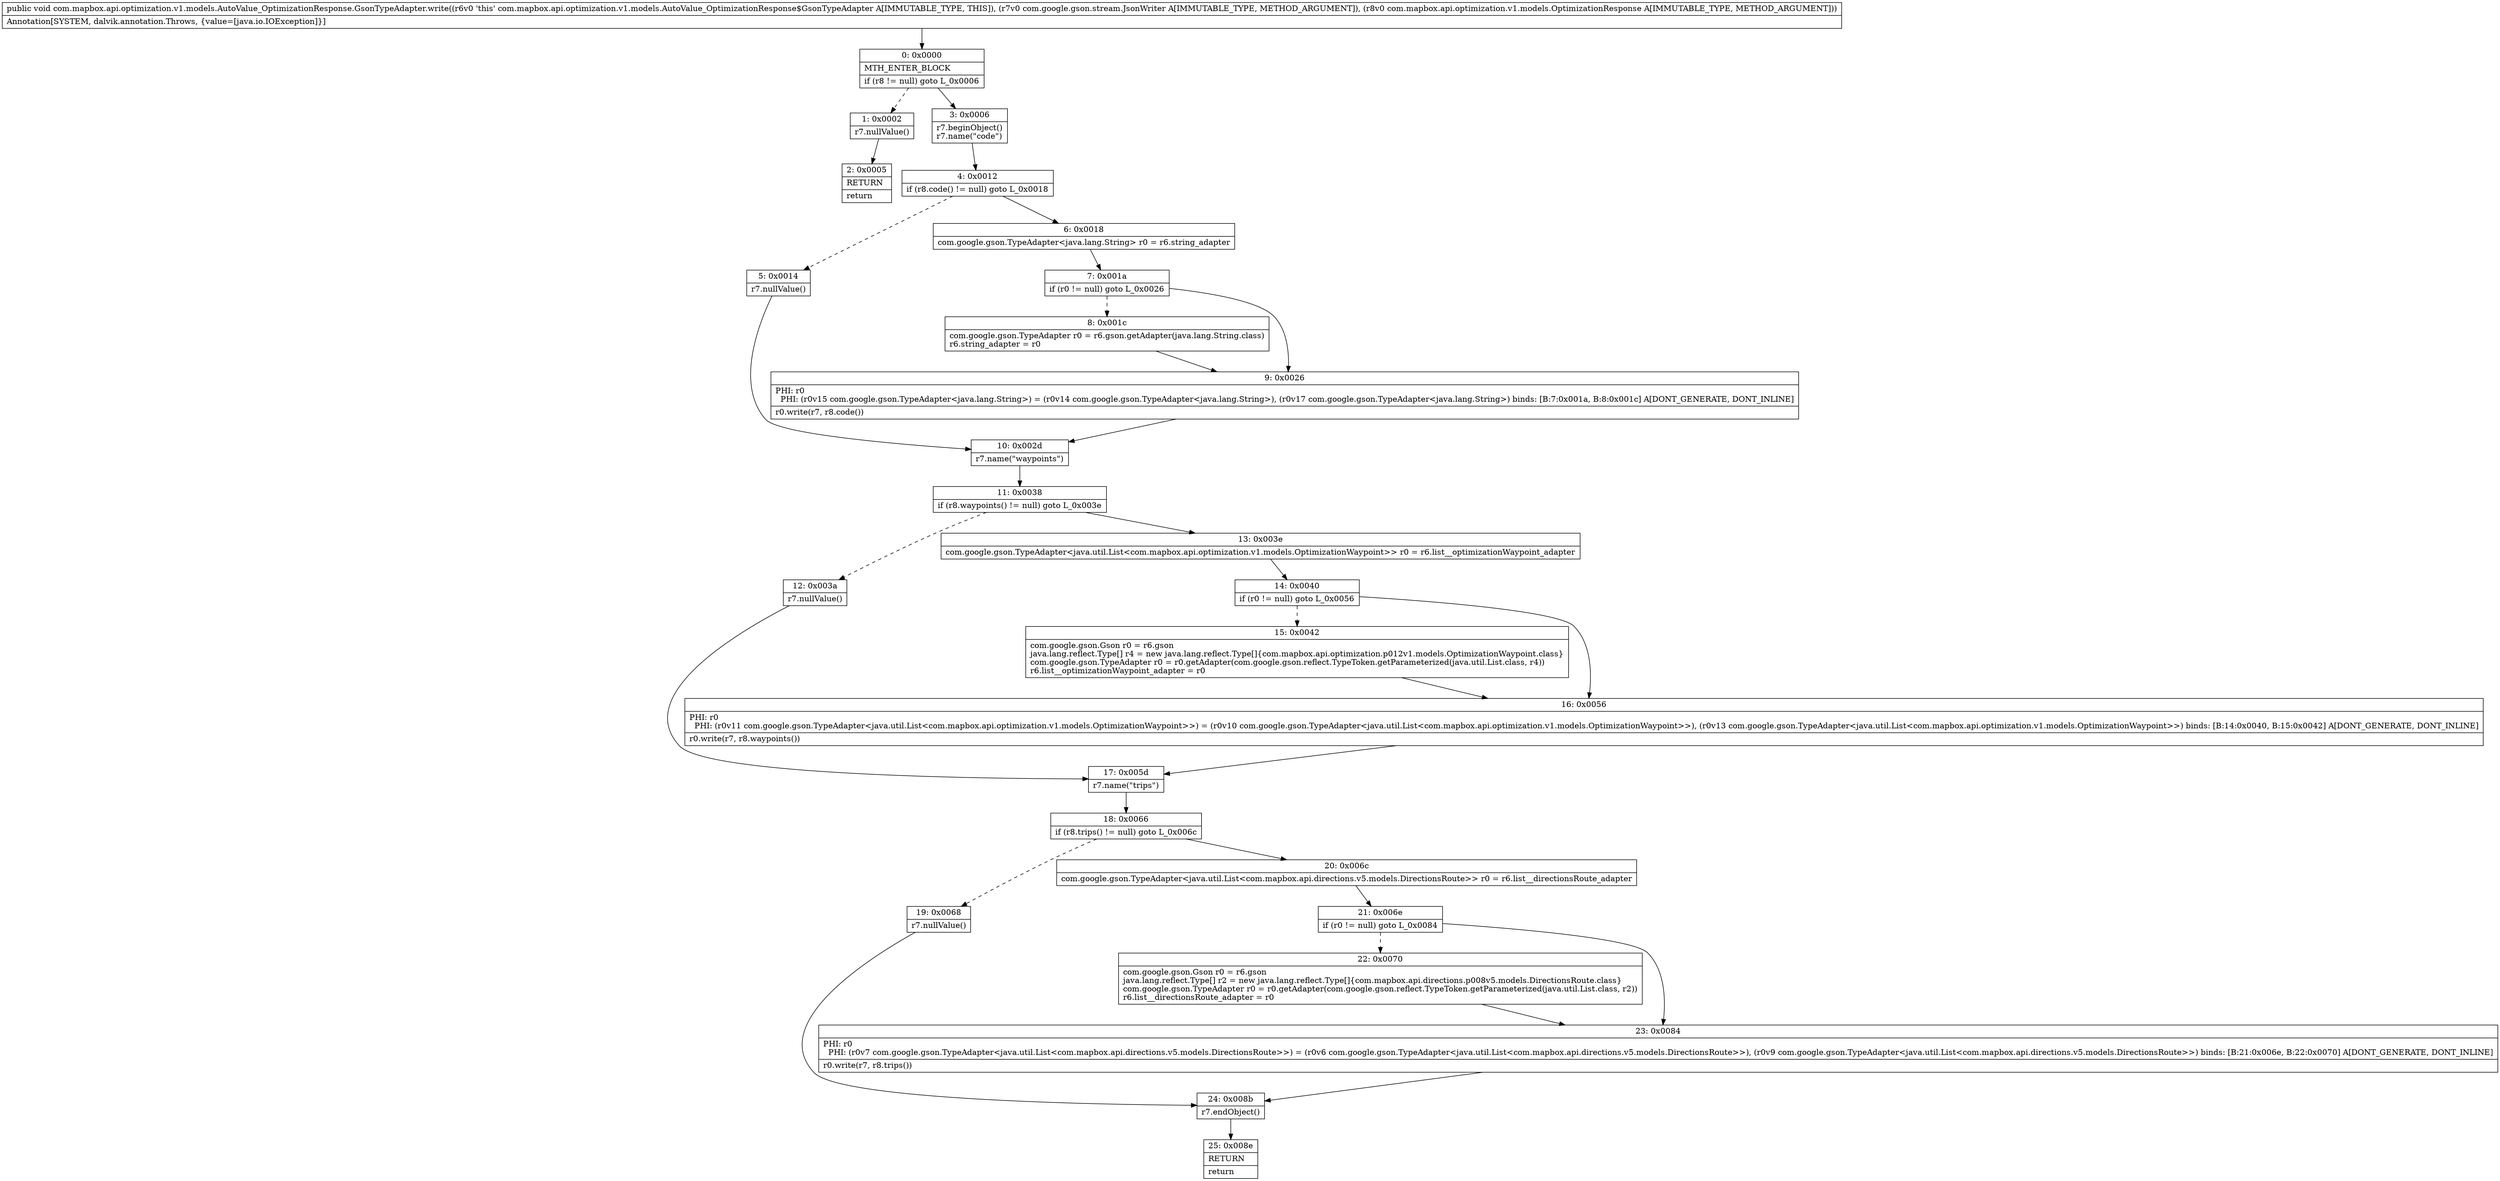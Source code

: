 digraph "CFG forcom.mapbox.api.optimization.v1.models.AutoValue_OptimizationResponse.GsonTypeAdapter.write(Lcom\/google\/gson\/stream\/JsonWriter;Lcom\/mapbox\/api\/optimization\/v1\/models\/OptimizationResponse;)V" {
Node_0 [shape=record,label="{0\:\ 0x0000|MTH_ENTER_BLOCK\l|if (r8 != null) goto L_0x0006\l}"];
Node_1 [shape=record,label="{1\:\ 0x0002|r7.nullValue()\l}"];
Node_2 [shape=record,label="{2\:\ 0x0005|RETURN\l|return\l}"];
Node_3 [shape=record,label="{3\:\ 0x0006|r7.beginObject()\lr7.name(\"code\")\l}"];
Node_4 [shape=record,label="{4\:\ 0x0012|if (r8.code() != null) goto L_0x0018\l}"];
Node_5 [shape=record,label="{5\:\ 0x0014|r7.nullValue()\l}"];
Node_6 [shape=record,label="{6\:\ 0x0018|com.google.gson.TypeAdapter\<java.lang.String\> r0 = r6.string_adapter\l}"];
Node_7 [shape=record,label="{7\:\ 0x001a|if (r0 != null) goto L_0x0026\l}"];
Node_8 [shape=record,label="{8\:\ 0x001c|com.google.gson.TypeAdapter r0 = r6.gson.getAdapter(java.lang.String.class)\lr6.string_adapter = r0\l}"];
Node_9 [shape=record,label="{9\:\ 0x0026|PHI: r0 \l  PHI: (r0v15 com.google.gson.TypeAdapter\<java.lang.String\>) = (r0v14 com.google.gson.TypeAdapter\<java.lang.String\>), (r0v17 com.google.gson.TypeAdapter\<java.lang.String\>) binds: [B:7:0x001a, B:8:0x001c] A[DONT_GENERATE, DONT_INLINE]\l|r0.write(r7, r8.code())\l}"];
Node_10 [shape=record,label="{10\:\ 0x002d|r7.name(\"waypoints\")\l}"];
Node_11 [shape=record,label="{11\:\ 0x0038|if (r8.waypoints() != null) goto L_0x003e\l}"];
Node_12 [shape=record,label="{12\:\ 0x003a|r7.nullValue()\l}"];
Node_13 [shape=record,label="{13\:\ 0x003e|com.google.gson.TypeAdapter\<java.util.List\<com.mapbox.api.optimization.v1.models.OptimizationWaypoint\>\> r0 = r6.list__optimizationWaypoint_adapter\l}"];
Node_14 [shape=record,label="{14\:\ 0x0040|if (r0 != null) goto L_0x0056\l}"];
Node_15 [shape=record,label="{15\:\ 0x0042|com.google.gson.Gson r0 = r6.gson\ljava.lang.reflect.Type[] r4 = new java.lang.reflect.Type[]\{com.mapbox.api.optimization.p012v1.models.OptimizationWaypoint.class\}\lcom.google.gson.TypeAdapter r0 = r0.getAdapter(com.google.gson.reflect.TypeToken.getParameterized(java.util.List.class, r4))\lr6.list__optimizationWaypoint_adapter = r0\l}"];
Node_16 [shape=record,label="{16\:\ 0x0056|PHI: r0 \l  PHI: (r0v11 com.google.gson.TypeAdapter\<java.util.List\<com.mapbox.api.optimization.v1.models.OptimizationWaypoint\>\>) = (r0v10 com.google.gson.TypeAdapter\<java.util.List\<com.mapbox.api.optimization.v1.models.OptimizationWaypoint\>\>), (r0v13 com.google.gson.TypeAdapter\<java.util.List\<com.mapbox.api.optimization.v1.models.OptimizationWaypoint\>\>) binds: [B:14:0x0040, B:15:0x0042] A[DONT_GENERATE, DONT_INLINE]\l|r0.write(r7, r8.waypoints())\l}"];
Node_17 [shape=record,label="{17\:\ 0x005d|r7.name(\"trips\")\l}"];
Node_18 [shape=record,label="{18\:\ 0x0066|if (r8.trips() != null) goto L_0x006c\l}"];
Node_19 [shape=record,label="{19\:\ 0x0068|r7.nullValue()\l}"];
Node_20 [shape=record,label="{20\:\ 0x006c|com.google.gson.TypeAdapter\<java.util.List\<com.mapbox.api.directions.v5.models.DirectionsRoute\>\> r0 = r6.list__directionsRoute_adapter\l}"];
Node_21 [shape=record,label="{21\:\ 0x006e|if (r0 != null) goto L_0x0084\l}"];
Node_22 [shape=record,label="{22\:\ 0x0070|com.google.gson.Gson r0 = r6.gson\ljava.lang.reflect.Type[] r2 = new java.lang.reflect.Type[]\{com.mapbox.api.directions.p008v5.models.DirectionsRoute.class\}\lcom.google.gson.TypeAdapter r0 = r0.getAdapter(com.google.gson.reflect.TypeToken.getParameterized(java.util.List.class, r2))\lr6.list__directionsRoute_adapter = r0\l}"];
Node_23 [shape=record,label="{23\:\ 0x0084|PHI: r0 \l  PHI: (r0v7 com.google.gson.TypeAdapter\<java.util.List\<com.mapbox.api.directions.v5.models.DirectionsRoute\>\>) = (r0v6 com.google.gson.TypeAdapter\<java.util.List\<com.mapbox.api.directions.v5.models.DirectionsRoute\>\>), (r0v9 com.google.gson.TypeAdapter\<java.util.List\<com.mapbox.api.directions.v5.models.DirectionsRoute\>\>) binds: [B:21:0x006e, B:22:0x0070] A[DONT_GENERATE, DONT_INLINE]\l|r0.write(r7, r8.trips())\l}"];
Node_24 [shape=record,label="{24\:\ 0x008b|r7.endObject()\l}"];
Node_25 [shape=record,label="{25\:\ 0x008e|RETURN\l|return\l}"];
MethodNode[shape=record,label="{public void com.mapbox.api.optimization.v1.models.AutoValue_OptimizationResponse.GsonTypeAdapter.write((r6v0 'this' com.mapbox.api.optimization.v1.models.AutoValue_OptimizationResponse$GsonTypeAdapter A[IMMUTABLE_TYPE, THIS]), (r7v0 com.google.gson.stream.JsonWriter A[IMMUTABLE_TYPE, METHOD_ARGUMENT]), (r8v0 com.mapbox.api.optimization.v1.models.OptimizationResponse A[IMMUTABLE_TYPE, METHOD_ARGUMENT]))  | Annotation[SYSTEM, dalvik.annotation.Throws, \{value=[java.io.IOException]\}]\l}"];
MethodNode -> Node_0;
Node_0 -> Node_1[style=dashed];
Node_0 -> Node_3;
Node_1 -> Node_2;
Node_3 -> Node_4;
Node_4 -> Node_5[style=dashed];
Node_4 -> Node_6;
Node_5 -> Node_10;
Node_6 -> Node_7;
Node_7 -> Node_8[style=dashed];
Node_7 -> Node_9;
Node_8 -> Node_9;
Node_9 -> Node_10;
Node_10 -> Node_11;
Node_11 -> Node_12[style=dashed];
Node_11 -> Node_13;
Node_12 -> Node_17;
Node_13 -> Node_14;
Node_14 -> Node_15[style=dashed];
Node_14 -> Node_16;
Node_15 -> Node_16;
Node_16 -> Node_17;
Node_17 -> Node_18;
Node_18 -> Node_19[style=dashed];
Node_18 -> Node_20;
Node_19 -> Node_24;
Node_20 -> Node_21;
Node_21 -> Node_22[style=dashed];
Node_21 -> Node_23;
Node_22 -> Node_23;
Node_23 -> Node_24;
Node_24 -> Node_25;
}

